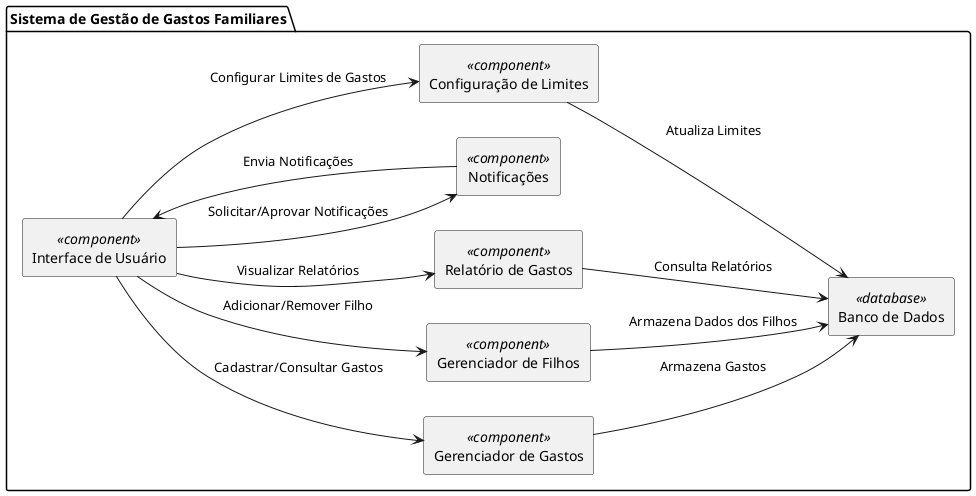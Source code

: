 @startuml
left to right direction
skinparam componentStyle rectangle

package "Sistema de Gestão de Gastos Familiares" {
    [Interface de Usuário] <<component>> as UI
    [Gerenciador de Gastos] <<component>> as GerenciadorGastos
    [Gerenciador de Filhos] <<component>> as GerenciadorFilhos
    [Notificações] <<component>> as Notificacoes
    [Relatório de Gastos] <<component>> as RelatorioGastos
    [Configuração de Limites] <<component>> as ConfiguracaoLimites
    [Banco de Dados] <<database>> as DB
}

' Relações entre componentes
UI --> GerenciadorGastos : Cadastrar/Consultar Gastos
UI --> GerenciadorFilhos : Adicionar/Remover Filho
UI --> RelatorioGastos : Visualizar Relatórios
UI --> ConfiguracaoLimites : Configurar Limites de Gastos
UI --> Notificacoes : Solicitar/Aprovar Notificações

GerenciadorGastos --> DB : Armazena Gastos
GerenciadorFilhos --> DB : Armazena Dados dos Filhos
RelatorioGastos --> DB : Consulta Relatórios
ConfiguracaoLimites --> DB : Atualiza Limites

Notificacoes --> UI : Envia Notificações

@enduml
